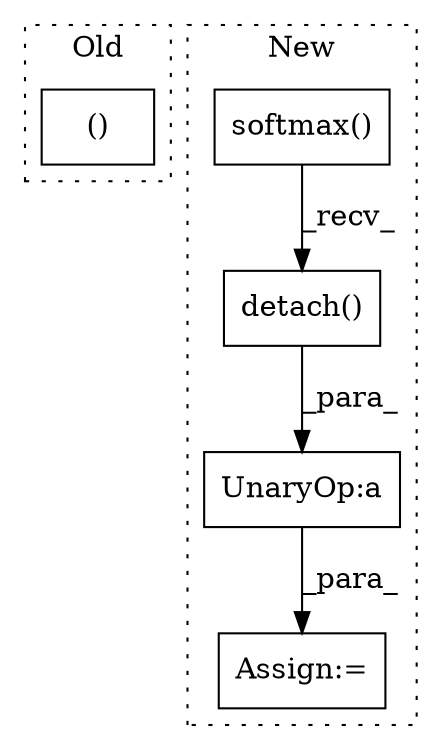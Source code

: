 digraph G {
subgraph cluster0 {
1 [label="()" a="54" s="4787" l="14" shape="box"];
label = "Old";
style="dotted";
}
subgraph cluster1 {
2 [label="detach()" a="75" s="4848" l="27" shape="box"];
3 [label="Assign:=" a="68" s="5201" l="3" shape="box"];
4 [label="UnaryOp:a" a="61" s="5143" l="11" shape="box"];
5 [label="softmax()" a="75" s="4848,4859" l="10,7" shape="box"];
label = "New";
style="dotted";
}
2 -> 4 [label="_para_"];
4 -> 3 [label="_para_"];
5 -> 2 [label="_recv_"];
}
